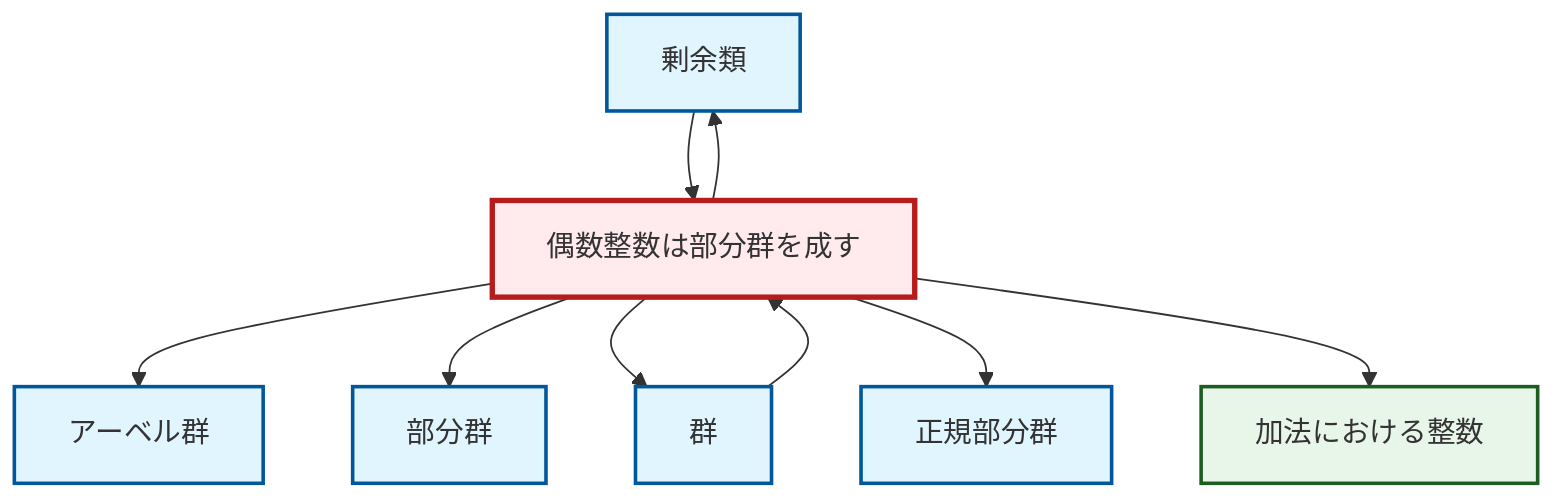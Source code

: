 graph TD
    classDef definition fill:#e1f5fe,stroke:#01579b,stroke-width:2px
    classDef theorem fill:#f3e5f5,stroke:#4a148c,stroke-width:2px
    classDef axiom fill:#fff3e0,stroke:#e65100,stroke-width:2px
    classDef example fill:#e8f5e9,stroke:#1b5e20,stroke-width:2px
    classDef current fill:#ffebee,stroke:#b71c1c,stroke-width:3px
    ex-integers-addition["加法における整数"]:::example
    def-subgroup["部分群"]:::definition
    def-normal-subgroup["正規部分群"]:::definition
    def-coset["剰余類"]:::definition
    ex-even-integers-subgroup["偶数整数は部分群を成す"]:::example
    def-group["群"]:::definition
    def-abelian-group["アーベル群"]:::definition
    ex-even-integers-subgroup --> def-coset
    ex-even-integers-subgroup --> def-abelian-group
    def-group --> ex-even-integers-subgroup
    ex-even-integers-subgroup --> def-subgroup
    def-coset --> ex-even-integers-subgroup
    ex-even-integers-subgroup --> def-group
    ex-even-integers-subgroup --> def-normal-subgroup
    ex-even-integers-subgroup --> ex-integers-addition
    class ex-even-integers-subgroup current